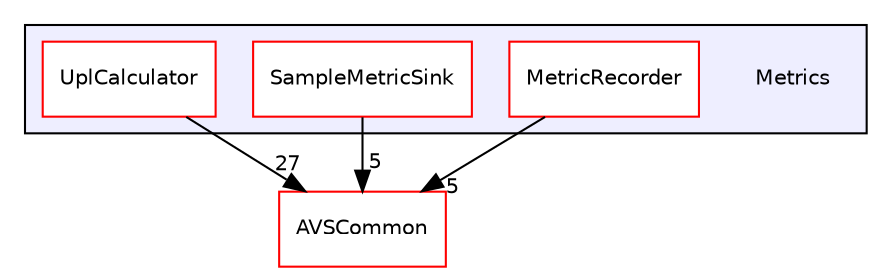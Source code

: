 digraph "/workplace/avs-device-sdk/Metrics" {
  compound=true
  node [ fontsize="10", fontname="Helvetica"];
  edge [ labelfontsize="10", labelfontname="Helvetica"];
  subgraph clusterdir_43f851592d494520999e836628ea5995 {
    graph [ bgcolor="#eeeeff", pencolor="black", label="" URL="dir_43f851592d494520999e836628ea5995.html"];
    dir_43f851592d494520999e836628ea5995 [shape=plaintext label="Metrics"];
    dir_040ed820c8939930f4ffbf04d6923076 [shape=box label="MetricRecorder" color="red" fillcolor="white" style="filled" URL="dir_040ed820c8939930f4ffbf04d6923076.html"];
    dir_88bc15e9d162c836057111d08acd2c60 [shape=box label="SampleMetricSink" color="red" fillcolor="white" style="filled" URL="dir_88bc15e9d162c836057111d08acd2c60.html"];
    dir_9f62398617d82962c1cec148da29c672 [shape=box label="UplCalculator" color="red" fillcolor="white" style="filled" URL="dir_9f62398617d82962c1cec148da29c672.html"];
  }
  dir_13e65effb2bde530b17b3d5eefcd0266 [shape=box label="AVSCommon" fillcolor="white" style="filled" color="red" URL="dir_13e65effb2bde530b17b3d5eefcd0266.html"];
  dir_040ed820c8939930f4ffbf04d6923076->dir_13e65effb2bde530b17b3d5eefcd0266 [headlabel="5", labeldistance=1.5 headhref="dir_000560_000017.html"];
  dir_9f62398617d82962c1cec148da29c672->dir_13e65effb2bde530b17b3d5eefcd0266 [headlabel="27", labeldistance=1.5 headhref="dir_000568_000017.html"];
  dir_88bc15e9d162c836057111d08acd2c60->dir_13e65effb2bde530b17b3d5eefcd0266 [headlabel="5", labeldistance=1.5 headhref="dir_000564_000017.html"];
}
